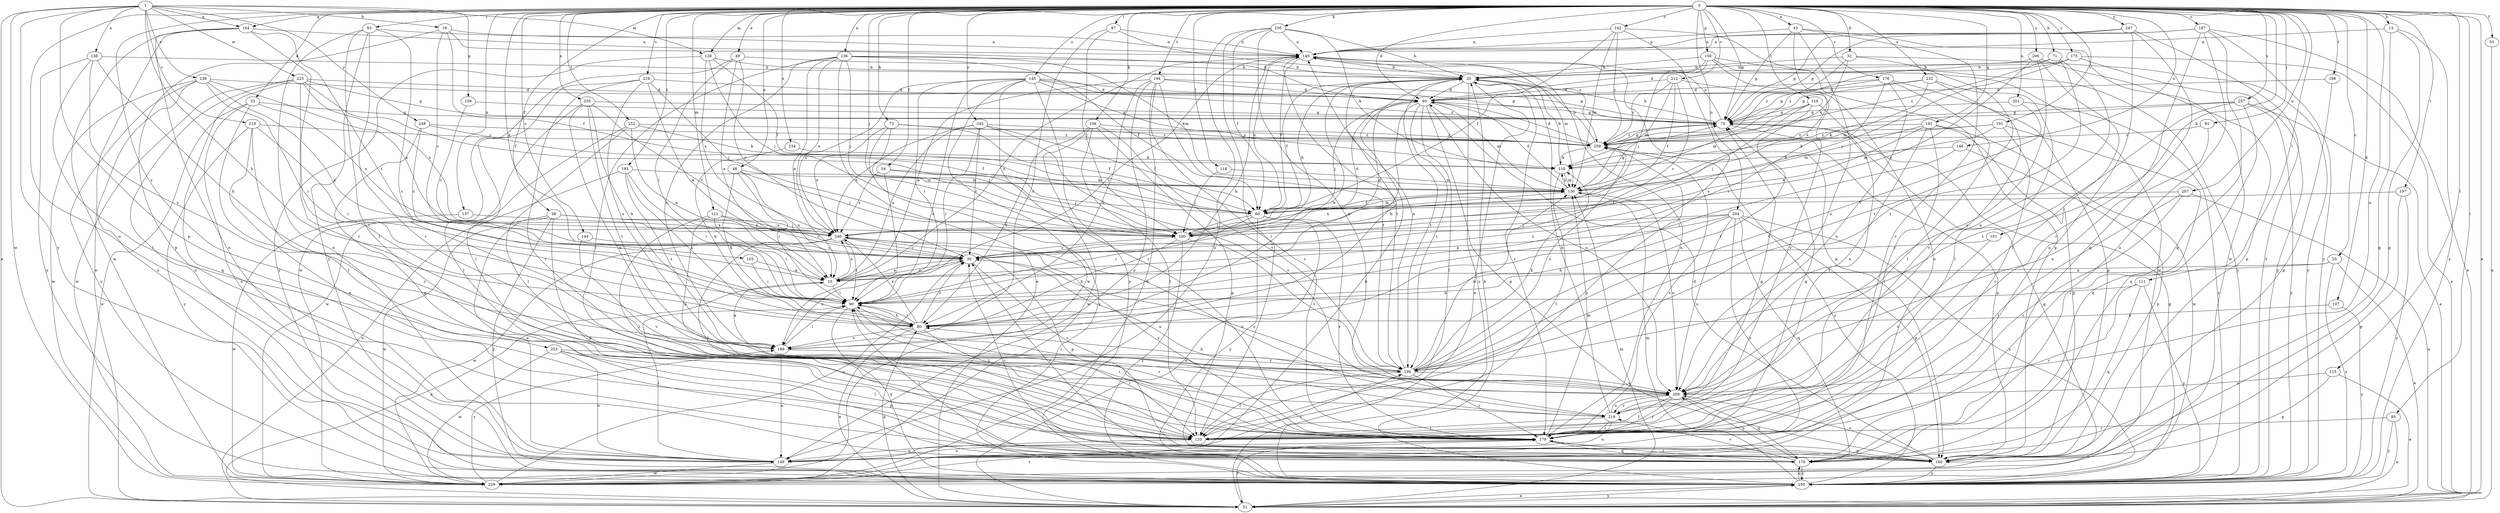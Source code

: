 strict digraph  {
0;
1;
10;
13;
16;
20;
25;
30;
32;
33;
40;
43;
48;
49;
51;
53;
54;
58;
60;
70;
71;
73;
80;
81;
83;
85;
87;
90;
100;
101;
103;
105;
106;
107;
110;
111;
115;
116;
118;
120;
121;
128;
130;
136;
137;
138;
140;
142;
144;
145;
146;
149;
150;
159;
160;
161;
164;
170;
175;
176;
179;
187;
189;
191;
193;
194;
197;
198;
199;
201;
204;
206;
207;
209;
212;
216;
218;
219;
225;
229;
232;
234;
235;
238;
240;
245;
247;
248;
250;
252;
253;
257;
259;
0 -> 13  [label=b];
0 -> 25  [label=c];
0 -> 32  [label=d];
0 -> 33  [label=d];
0 -> 40  [label=d];
0 -> 43  [label=e];
0 -> 48  [label=e];
0 -> 49  [label=e];
0 -> 51  [label=e];
0 -> 53  [label=f];
0 -> 54  [label=f];
0 -> 58  [label=f];
0 -> 70  [label=g];
0 -> 71  [label=h];
0 -> 73  [label=h];
0 -> 81  [label=i];
0 -> 83  [label=i];
0 -> 85  [label=i];
0 -> 87  [label=i];
0 -> 100  [label=j];
0 -> 101  [label=k];
0 -> 103  [label=k];
0 -> 105  [label=k];
0 -> 106  [label=k];
0 -> 107  [label=k];
0 -> 111  [label=l];
0 -> 115  [label=l];
0 -> 116  [label=l];
0 -> 118  [label=l];
0 -> 121  [label=m];
0 -> 128  [label=m];
0 -> 136  [label=n];
0 -> 137  [label=n];
0 -> 142  [label=o];
0 -> 144  [label=o];
0 -> 145  [label=o];
0 -> 146  [label=o];
0 -> 149  [label=o];
0 -> 150  [label=p];
0 -> 161  [label=q];
0 -> 164  [label=q];
0 -> 175  [label=r];
0 -> 176  [label=r];
0 -> 187  [label=s];
0 -> 191  [label=t];
0 -> 193  [label=t];
0 -> 194  [label=t];
0 -> 197  [label=t];
0 -> 198  [label=t];
0 -> 201  [label=u];
0 -> 204  [label=u];
0 -> 206  [label=u];
0 -> 207  [label=u];
0 -> 209  [label=u];
0 -> 212  [label=v];
0 -> 216  [label=v];
0 -> 232  [label=x];
0 -> 234  [label=x];
0 -> 235  [label=x];
0 -> 245  [label=y];
0 -> 247  [label=y];
0 -> 252  [label=z];
0 -> 253  [label=z];
0 -> 257  [label=z];
1 -> 16  [label=b];
1 -> 51  [label=e];
1 -> 80  [label=h];
1 -> 128  [label=m];
1 -> 138  [label=n];
1 -> 159  [label=p];
1 -> 160  [label=p];
1 -> 164  [label=q];
1 -> 218  [label=v];
1 -> 225  [label=w];
1 -> 229  [label=w];
1 -> 238  [label=x];
1 -> 248  [label=y];
1 -> 250  [label=y];
10 -> 30  [label=c];
10 -> 51  [label=e];
10 -> 90  [label=i];
10 -> 140  [label=n];
10 -> 240  [label=x];
13 -> 140  [label=n];
13 -> 160  [label=p];
13 -> 170  [label=q];
13 -> 250  [label=y];
16 -> 30  [label=c];
16 -> 40  [label=d];
16 -> 60  [label=f];
16 -> 140  [label=n];
16 -> 160  [label=p];
20 -> 40  [label=d];
20 -> 51  [label=e];
20 -> 60  [label=f];
20 -> 80  [label=h];
20 -> 179  [label=r];
20 -> 199  [label=t];
20 -> 250  [label=y];
25 -> 10  [label=a];
25 -> 51  [label=e];
25 -> 80  [label=h];
25 -> 250  [label=y];
30 -> 10  [label=a];
30 -> 40  [label=d];
30 -> 189  [label=s];
30 -> 209  [label=u];
30 -> 219  [label=v];
32 -> 20  [label=b];
32 -> 110  [label=k];
32 -> 199  [label=t];
32 -> 250  [label=y];
32 -> 259  [label=z];
33 -> 51  [label=e];
33 -> 70  [label=g];
33 -> 120  [label=l];
33 -> 149  [label=o];
33 -> 240  [label=x];
40 -> 70  [label=g];
40 -> 90  [label=i];
40 -> 100  [label=j];
40 -> 120  [label=l];
40 -> 130  [label=m];
40 -> 160  [label=p];
40 -> 199  [label=t];
40 -> 209  [label=u];
43 -> 70  [label=g];
43 -> 140  [label=n];
43 -> 179  [label=r];
43 -> 209  [label=u];
43 -> 229  [label=w];
43 -> 240  [label=x];
48 -> 10  [label=a];
48 -> 80  [label=h];
48 -> 90  [label=i];
48 -> 100  [label=j];
48 -> 130  [label=m];
49 -> 10  [label=a];
49 -> 20  [label=b];
49 -> 30  [label=c];
49 -> 90  [label=i];
49 -> 229  [label=w];
51 -> 80  [label=h];
51 -> 130  [label=m];
51 -> 179  [label=r];
51 -> 250  [label=y];
53 -> 51  [label=e];
54 -> 90  [label=i];
54 -> 100  [label=j];
54 -> 130  [label=m];
54 -> 240  [label=x];
58 -> 100  [label=j];
58 -> 149  [label=o];
58 -> 160  [label=p];
58 -> 229  [label=w];
58 -> 240  [label=x];
58 -> 250  [label=y];
60 -> 51  [label=e];
60 -> 90  [label=i];
60 -> 100  [label=j];
60 -> 130  [label=m];
60 -> 140  [label=n];
60 -> 179  [label=r];
60 -> 250  [label=y];
70 -> 20  [label=b];
70 -> 140  [label=n];
70 -> 160  [label=p];
70 -> 259  [label=z];
71 -> 20  [label=b];
71 -> 199  [label=t];
71 -> 209  [label=u];
71 -> 259  [label=z];
73 -> 60  [label=f];
73 -> 100  [label=j];
73 -> 240  [label=x];
73 -> 250  [label=y];
73 -> 259  [label=z];
80 -> 30  [label=c];
80 -> 51  [label=e];
80 -> 90  [label=i];
80 -> 120  [label=l];
80 -> 189  [label=s];
80 -> 240  [label=x];
81 -> 209  [label=u];
81 -> 259  [label=z];
83 -> 120  [label=l];
83 -> 140  [label=n];
83 -> 149  [label=o];
83 -> 179  [label=r];
83 -> 189  [label=s];
83 -> 250  [label=y];
85 -> 51  [label=e];
85 -> 179  [label=r];
85 -> 250  [label=y];
87 -> 100  [label=j];
87 -> 140  [label=n];
87 -> 189  [label=s];
87 -> 259  [label=z];
90 -> 80  [label=h];
90 -> 179  [label=r];
90 -> 250  [label=y];
100 -> 20  [label=b];
100 -> 30  [label=c];
100 -> 40  [label=d];
100 -> 80  [label=h];
100 -> 199  [label=t];
100 -> 250  [label=y];
101 -> 30  [label=c];
101 -> 219  [label=v];
103 -> 10  [label=a];
103 -> 90  [label=i];
105 -> 20  [label=b];
105 -> 60  [label=f];
105 -> 110  [label=k];
105 -> 120  [label=l];
105 -> 140  [label=n];
105 -> 149  [label=o];
105 -> 209  [label=u];
106 -> 80  [label=h];
106 -> 120  [label=l];
106 -> 160  [label=p];
106 -> 199  [label=t];
106 -> 229  [label=w];
106 -> 259  [label=z];
107 -> 80  [label=h];
107 -> 250  [label=y];
110 -> 20  [label=b];
110 -> 120  [label=l];
110 -> 130  [label=m];
111 -> 90  [label=i];
111 -> 170  [label=q];
111 -> 179  [label=r];
111 -> 250  [label=y];
115 -> 51  [label=e];
115 -> 160  [label=p];
115 -> 209  [label=u];
116 -> 70  [label=g];
116 -> 100  [label=j];
116 -> 120  [label=l];
116 -> 130  [label=m];
116 -> 199  [label=t];
118 -> 100  [label=j];
118 -> 130  [label=m];
120 -> 70  [label=g];
120 -> 149  [label=o];
120 -> 259  [label=z];
121 -> 30  [label=c];
121 -> 90  [label=i];
121 -> 120  [label=l];
121 -> 209  [label=u];
121 -> 240  [label=x];
128 -> 20  [label=b];
128 -> 60  [label=f];
128 -> 100  [label=j];
128 -> 240  [label=x];
128 -> 250  [label=y];
130 -> 40  [label=d];
130 -> 60  [label=f];
130 -> 70  [label=g];
130 -> 110  [label=k];
130 -> 209  [label=u];
130 -> 240  [label=x];
136 -> 10  [label=a];
136 -> 20  [label=b];
136 -> 51  [label=e];
136 -> 60  [label=f];
136 -> 100  [label=j];
136 -> 120  [label=l];
136 -> 130  [label=m];
136 -> 189  [label=s];
136 -> 240  [label=x];
137 -> 229  [label=w];
137 -> 240  [label=x];
138 -> 20  [label=b];
138 -> 80  [label=h];
138 -> 120  [label=l];
138 -> 189  [label=s];
138 -> 250  [label=y];
140 -> 20  [label=b];
140 -> 60  [label=f];
140 -> 80  [label=h];
140 -> 90  [label=i];
140 -> 130  [label=m];
140 -> 160  [label=p];
140 -> 199  [label=t];
142 -> 60  [label=f];
142 -> 130  [label=m];
142 -> 140  [label=n];
142 -> 160  [label=p];
142 -> 189  [label=s];
142 -> 259  [label=z];
144 -> 30  [label=c];
144 -> 219  [label=v];
145 -> 40  [label=d];
145 -> 70  [label=g];
145 -> 90  [label=i];
145 -> 110  [label=k];
145 -> 179  [label=r];
145 -> 189  [label=s];
145 -> 229  [label=w];
145 -> 240  [label=x];
145 -> 250  [label=y];
145 -> 259  [label=z];
146 -> 90  [label=i];
146 -> 110  [label=k];
146 -> 160  [label=p];
149 -> 90  [label=i];
149 -> 199  [label=t];
149 -> 229  [label=w];
150 -> 20  [label=b];
150 -> 40  [label=d];
150 -> 100  [label=j];
150 -> 149  [label=o];
150 -> 229  [label=w];
150 -> 250  [label=y];
159 -> 30  [label=c];
159 -> 70  [label=g];
160 -> 30  [label=c];
160 -> 40  [label=d];
160 -> 209  [label=u];
160 -> 250  [label=y];
161 -> 120  [label=l];
161 -> 130  [label=m];
161 -> 160  [label=p];
161 -> 209  [label=u];
161 -> 229  [label=w];
161 -> 240  [label=x];
161 -> 259  [label=z];
164 -> 51  [label=e];
164 -> 90  [label=i];
164 -> 140  [label=n];
164 -> 149  [label=o];
164 -> 179  [label=r];
164 -> 229  [label=w];
170 -> 30  [label=c];
170 -> 90  [label=i];
170 -> 179  [label=r];
170 -> 209  [label=u];
170 -> 219  [label=v];
170 -> 250  [label=y];
175 -> 20  [label=b];
175 -> 51  [label=e];
175 -> 100  [label=j];
175 -> 250  [label=y];
175 -> 259  [label=z];
176 -> 40  [label=d];
176 -> 70  [label=g];
176 -> 90  [label=i];
176 -> 120  [label=l];
176 -> 160  [label=p];
176 -> 209  [label=u];
179 -> 70  [label=g];
179 -> 90  [label=i];
179 -> 130  [label=m];
179 -> 140  [label=n];
179 -> 149  [label=o];
179 -> 160  [label=p];
179 -> 170  [label=q];
179 -> 240  [label=x];
179 -> 259  [label=z];
187 -> 51  [label=e];
187 -> 70  [label=g];
187 -> 140  [label=n];
187 -> 149  [label=o];
187 -> 170  [label=q];
187 -> 179  [label=r];
187 -> 250  [label=y];
189 -> 10  [label=a];
189 -> 20  [label=b];
189 -> 90  [label=i];
189 -> 149  [label=o];
189 -> 199  [label=t];
191 -> 110  [label=k];
191 -> 130  [label=m];
191 -> 170  [label=q];
191 -> 179  [label=r];
191 -> 259  [label=z];
193 -> 51  [label=e];
193 -> 80  [label=h];
193 -> 90  [label=i];
193 -> 130  [label=m];
193 -> 189  [label=s];
194 -> 10  [label=a];
194 -> 40  [label=d];
194 -> 70  [label=g];
194 -> 80  [label=h];
194 -> 149  [label=o];
194 -> 179  [label=r];
194 -> 199  [label=t];
194 -> 229  [label=w];
197 -> 60  [label=f];
197 -> 160  [label=p];
197 -> 250  [label=y];
198 -> 40  [label=d];
198 -> 160  [label=p];
199 -> 80  [label=h];
199 -> 110  [label=k];
199 -> 120  [label=l];
199 -> 130  [label=m];
199 -> 140  [label=n];
199 -> 179  [label=r];
199 -> 209  [label=u];
199 -> 259  [label=z];
201 -> 70  [label=g];
201 -> 199  [label=t];
201 -> 250  [label=y];
204 -> 10  [label=a];
204 -> 30  [label=c];
204 -> 80  [label=h];
204 -> 100  [label=j];
204 -> 149  [label=o];
204 -> 160  [label=p];
204 -> 170  [label=q];
204 -> 209  [label=u];
204 -> 250  [label=y];
206 -> 20  [label=b];
206 -> 30  [label=c];
206 -> 120  [label=l];
206 -> 160  [label=p];
206 -> 209  [label=u];
207 -> 51  [label=e];
207 -> 60  [label=f];
207 -> 120  [label=l];
207 -> 179  [label=r];
209 -> 30  [label=c];
209 -> 90  [label=i];
209 -> 120  [label=l];
209 -> 170  [label=q];
209 -> 179  [label=r];
209 -> 219  [label=v];
212 -> 30  [label=c];
212 -> 40  [label=d];
212 -> 60  [label=f];
212 -> 130  [label=m];
212 -> 219  [label=v];
212 -> 259  [label=z];
216 -> 10  [label=a];
216 -> 40  [label=d];
216 -> 100  [label=j];
216 -> 120  [label=l];
216 -> 179  [label=r];
216 -> 189  [label=s];
218 -> 90  [label=i];
218 -> 170  [label=q];
218 -> 179  [label=r];
218 -> 250  [label=y];
218 -> 259  [label=z];
219 -> 20  [label=b];
219 -> 120  [label=l];
219 -> 149  [label=o];
219 -> 179  [label=r];
219 -> 209  [label=u];
219 -> 240  [label=x];
225 -> 40  [label=d];
225 -> 60  [label=f];
225 -> 70  [label=g];
225 -> 149  [label=o];
225 -> 170  [label=q];
225 -> 199  [label=t];
225 -> 229  [label=w];
225 -> 240  [label=x];
229 -> 20  [label=b];
229 -> 30  [label=c];
229 -> 70  [label=g];
229 -> 179  [label=r];
229 -> 189  [label=s];
232 -> 40  [label=d];
232 -> 70  [label=g];
232 -> 120  [label=l];
232 -> 130  [label=m];
232 -> 219  [label=v];
234 -> 80  [label=h];
234 -> 110  [label=k];
235 -> 30  [label=c];
235 -> 70  [label=g];
235 -> 80  [label=h];
235 -> 120  [label=l];
235 -> 199  [label=t];
235 -> 209  [label=u];
238 -> 10  [label=a];
238 -> 40  [label=d];
238 -> 90  [label=i];
238 -> 149  [label=o];
238 -> 229  [label=w];
238 -> 240  [label=x];
238 -> 250  [label=y];
240 -> 30  [label=c];
240 -> 90  [label=i];
240 -> 120  [label=l];
240 -> 160  [label=p];
240 -> 229  [label=w];
245 -> 10  [label=a];
245 -> 30  [label=c];
245 -> 60  [label=f];
245 -> 90  [label=i];
245 -> 219  [label=v];
245 -> 240  [label=x];
245 -> 259  [label=z];
247 -> 70  [label=g];
247 -> 140  [label=n];
247 -> 149  [label=o];
247 -> 170  [label=q];
247 -> 250  [label=y];
248 -> 30  [label=c];
248 -> 60  [label=f];
248 -> 170  [label=q];
248 -> 259  [label=z];
250 -> 20  [label=b];
250 -> 51  [label=e];
250 -> 70  [label=g];
250 -> 130  [label=m];
250 -> 170  [label=q];
250 -> 259  [label=z];
252 -> 10  [label=a];
252 -> 110  [label=k];
252 -> 120  [label=l];
252 -> 229  [label=w];
252 -> 259  [label=z];
253 -> 120  [label=l];
253 -> 149  [label=o];
253 -> 160  [label=p];
253 -> 199  [label=t];
253 -> 229  [label=w];
257 -> 51  [label=e];
257 -> 70  [label=g];
257 -> 110  [label=k];
257 -> 170  [label=q];
257 -> 199  [label=t];
257 -> 250  [label=y];
259 -> 20  [label=b];
259 -> 40  [label=d];
259 -> 70  [label=g];
259 -> 110  [label=k];
}
